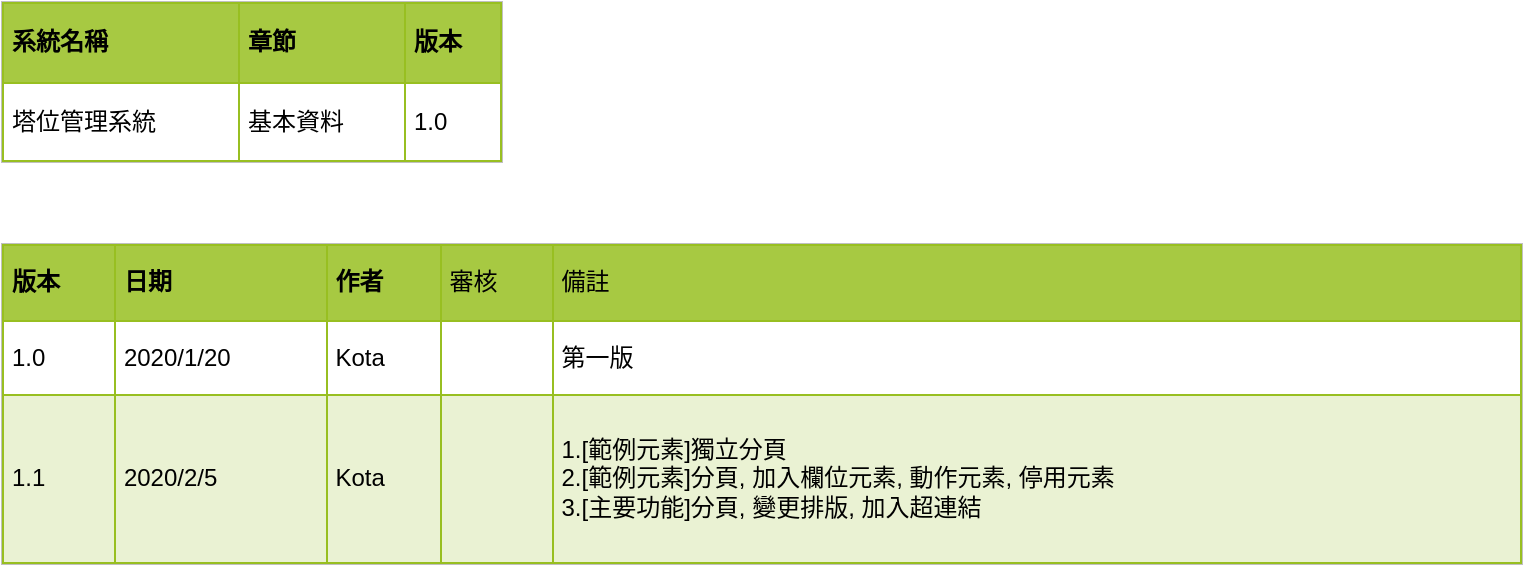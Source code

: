 <mxfile version="12.5.3" type="device" pages="3"><diagram name="封面" id="07tRhpEJU--fC06j1K1u"><mxGraphModel dx="838" dy="481" grid="1" gridSize="10" guides="1" tooltips="1" connect="1" arrows="1" fold="1" page="1" pageScale="1" pageWidth="827" pageHeight="1169" background="none" math="0" shadow="0"><root><mxCell id="0"/><mxCell id="1" parent="0"/><mxCell id="7REmJkc1bP8oBk75HpKV-7" value="&lt;table border=&quot;1&quot; width=&quot;100%&quot; cellpadding=&quot;4&quot; style=&quot;width: 100% ; height: 100% ; border-collapse: collapse&quot;&gt;&lt;tbody&gt;&lt;tr style=&quot;background-color: #a7c942 ; color: #ffffff ; border: 1px solid #98bf21&quot;&gt;&lt;th align=&quot;left&quot;&gt;&lt;font color=&quot;#000000&quot;&gt;版本&lt;/font&gt;&lt;/th&gt;&lt;th align=&quot;left&quot;&gt;&lt;font color=&quot;#000000&quot;&gt;日期&lt;/font&gt;&lt;/th&gt;&lt;th align=&quot;left&quot;&gt;&lt;font color=&quot;#000000&quot;&gt;作者&lt;/font&gt;&lt;/th&gt;&lt;td&gt;&lt;font color=&quot;#000000&quot;&gt;審核&lt;/font&gt;&lt;/td&gt;&lt;td&gt;&lt;font color=&quot;#000000&quot;&gt;備註&lt;/font&gt;&lt;/td&gt;&lt;/tr&gt;&lt;tr style=&quot;border: 1px solid #98bf21&quot;&gt;&lt;td&gt;&lt;font color=&quot;#000000&quot;&gt;1.0&lt;/font&gt;&lt;/td&gt;&lt;td&gt;&lt;font color=&quot;#000000&quot;&gt;2020/1/20&lt;/font&gt;&lt;/td&gt;&lt;td&gt;&lt;font color=&quot;#000000&quot;&gt;Kota&lt;/font&gt;&lt;/td&gt;&lt;td&gt;&lt;font color=&quot;#000000&quot;&gt;&lt;br&gt;&lt;/font&gt;&lt;/td&gt;&lt;td&gt;&lt;font color=&quot;#000000&quot;&gt;第一版&lt;/font&gt;&lt;/td&gt;&lt;/tr&gt;&lt;tr style=&quot;background-color: #eaf2d3 ; border: 1px solid #98bf21&quot;&gt;&lt;td&gt;&lt;font color=&quot;#000000&quot;&gt;1.1&lt;/font&gt;&lt;/td&gt;&lt;td&gt;&lt;font color=&quot;#000000&quot;&gt;2020/2/5&lt;/font&gt;&lt;/td&gt;&lt;td&gt;&lt;font color=&quot;#000000&quot;&gt;Kota&lt;/font&gt;&lt;/td&gt;&lt;td&gt;&lt;/td&gt;&lt;td&gt;&lt;font color=&quot;#000000&quot;&gt;1.[範例元素]獨立分頁&lt;br&gt;2.[範例元素]分頁, 加入欄位元素, 動作元素, 停用元素&lt;br&gt;3.[主要功能]分頁, 變更排版, 加入超連結&lt;/font&gt;&lt;/td&gt;&lt;/tr&gt;&lt;/tbody&gt;&lt;/table&gt;" style="text;html=1;strokeColor=#c0c0c0;fillColor=#ffffff;overflow=fill;rounded=0;" parent="1" vertex="1"><mxGeometry x="40" y="161" width="760" height="160" as="geometry"/></mxCell><mxCell id="vAOZiao95-1XWRNIwMOB-1" value="&lt;table border=&quot;1&quot; width=&quot;100%&quot; cellpadding=&quot;4&quot; style=&quot;width: 100% ; height: 100% ; border-collapse: collapse&quot;&gt;&lt;tbody&gt;&lt;tr style=&quot;background-color: #a7c942 ; color: #ffffff ; border: 1px solid #98bf21&quot;&gt;&lt;th align=&quot;left&quot;&gt;&lt;font color=&quot;#000000&quot;&gt;系統名稱&lt;/font&gt;&lt;/th&gt;&lt;th align=&quot;left&quot;&gt;&lt;font color=&quot;#000000&quot;&gt;章節&lt;/font&gt;&lt;/th&gt;&lt;td&gt;&lt;font color=&quot;#000000&quot;&gt;&lt;span style=&quot;font-weight: 700&quot;&gt;版本&lt;/span&gt;&lt;br&gt;&lt;/font&gt;&lt;/td&gt;&lt;/tr&gt;&lt;tr style=&quot;border: 1px solid #98bf21&quot;&gt;&lt;td&gt;&lt;font color=&quot;#000000&quot;&gt;塔位管理系統&lt;/font&gt;&lt;/td&gt;&lt;td&gt;基本資料&lt;/td&gt;&lt;td&gt;1.0&lt;br&gt;&lt;/td&gt;&lt;/tr&gt;&lt;/tbody&gt;&lt;/table&gt;" style="text;html=1;strokeColor=#c0c0c0;fillColor=#ffffff;overflow=fill;rounded=0;" parent="1" vertex="1"><mxGeometry x="40" y="40" width="250" height="80" as="geometry"/></mxCell></root></mxGraphModel></diagram><diagram name="範例元素" id="Z3gDdhdfbPIar86Cu8rR"><mxGraphModel dx="838" dy="481" grid="1" gridSize="10" guides="1" tooltips="1" connect="1" arrows="1" fold="1" page="1" pageScale="1" pageWidth="827" pageHeight="1169" math="0" shadow="0"><root><mxCell id="Hi6_UfkM_9MQYXsyg94Y-0"/><mxCell id="Hi6_UfkM_9MQYXsyg94Y-1" parent="Hi6_UfkM_9MQYXsyg94Y-0"/><mxCell id="lS-3qspxse0uqJFQbfMQ-0" value="停用" style="shape=umlFrame;whiteSpace=wrap;html=1;fillColor=#808080;" parent="Hi6_UfkM_9MQYXsyg94Y-1" vertex="1"><mxGeometry x="40" y="320" width="455" height="210" as="geometry"/></mxCell><mxCell id="lS-3qspxse0uqJFQbfMQ-1" value="起點&lt;br&gt;終點" style="rounded=1;whiteSpace=wrap;html=1;" parent="Hi6_UfkM_9MQYXsyg94Y-1" vertex="1"><mxGeometry x="75" y="40" width="120" height="60" as="geometry"/></mxCell><mxCell id="lS-3qspxse0uqJFQbfMQ-2" value="判斷式" style="rhombus;whiteSpace=wrap;html=1;" parent="Hi6_UfkM_9MQYXsyg94Y-1" vertex="1"><mxGeometry x="215" y="40" width="80" height="60" as="geometry"/></mxCell><mxCell id="lS-3qspxse0uqJFQbfMQ-3" value="備註" style="shape=note;whiteSpace=wrap;html=1;backgroundOutline=1;darkOpacity=0.05;size=10;" parent="Hi6_UfkM_9MQYXsyg94Y-1" vertex="1"><mxGeometry x="315" y="40" width="70" height="60" as="geometry"/></mxCell><mxCell id="lS-3qspxse0uqJFQbfMQ-4" value="文件" style="shape=document;whiteSpace=wrap;html=1;boundedLbl=1;" parent="Hi6_UfkM_9MQYXsyg94Y-1" vertex="1"><mxGeometry x="405" y="40" width="70" height="60" as="geometry"/></mxCell><mxCell id="lS-3qspxse0uqJFQbfMQ-5" value="輸入" style="html=1;strokeWidth=2;shape=manualInput;whiteSpace=wrap;rounded=1;size=26;arcSize=11;" parent="Hi6_UfkM_9MQYXsyg94Y-1" vertex="1"><mxGeometry x="75" y="120" width="100" height="60" as="geometry"/></mxCell><mxCell id="lS-3qspxse0uqJFQbfMQ-6" value="過程" style="rounded=1;whiteSpace=wrap;html=1;absoluteArcSize=1;arcSize=14;strokeWidth=2;" parent="Hi6_UfkM_9MQYXsyg94Y-1" vertex="1"><mxGeometry x="215" y="120" width="80" height="60" as="geometry"/></mxCell><mxCell id="lS-3qspxse0uqJFQbfMQ-7" value="區塊" style="shape=umlFrame;whiteSpace=wrap;html=1;" parent="Hi6_UfkM_9MQYXsyg94Y-1" vertex="1"><mxGeometry x="315" y="120" width="150" height="60" as="geometry"/></mxCell><mxCell id="lS-3qspxse0uqJFQbfMQ-8" value="&lt;font color=&quot;#000000&quot;&gt;資料表&lt;br&gt;or&lt;br&gt;欄位&lt;br&gt;&lt;/font&gt;" style="rounded=0;whiteSpace=wrap;html=1;fillColor=#f0a30a;strokeColor=#BD7000;fontColor=#ffffff;" parent="Hi6_UfkM_9MQYXsyg94Y-1" vertex="1"><mxGeometry x="495" y="40" width="80" height="60" as="geometry"/></mxCell><mxCell id="lS-3qspxse0uqJFQbfMQ-9" value="動作" style="ellipse;whiteSpace=wrap;html=1;aspect=fixed;fillColor=#1ba1e2;strokeColor=#006EAF;fontColor=#ffffff;" parent="Hi6_UfkM_9MQYXsyg94Y-1" vertex="1"><mxGeometry x="595" y="40" width="60" height="60" as="geometry"/></mxCell><mxCell id="lS-3qspxse0uqJFQbfMQ-10" value="起點&lt;br&gt;終點" style="rounded=1;whiteSpace=wrap;html=1;fillColor=#808080;" parent="Hi6_UfkM_9MQYXsyg94Y-1" vertex="1"><mxGeometry x="75" y="360" width="120" height="60" as="geometry"/></mxCell><mxCell id="lS-3qspxse0uqJFQbfMQ-11" value="判斷式" style="rhombus;whiteSpace=wrap;html=1;fillColor=#808080;" parent="Hi6_UfkM_9MQYXsyg94Y-1" vertex="1"><mxGeometry x="215" y="360" width="80" height="60" as="geometry"/></mxCell><mxCell id="lS-3qspxse0uqJFQbfMQ-12" value="備註" style="shape=note;whiteSpace=wrap;html=1;backgroundOutline=1;darkOpacity=0.05;size=10;fillColor=#808080;" parent="Hi6_UfkM_9MQYXsyg94Y-1" vertex="1"><mxGeometry x="315" y="360" width="70" height="60" as="geometry"/></mxCell><mxCell id="lS-3qspxse0uqJFQbfMQ-13" value="文件" style="shape=document;whiteSpace=wrap;html=1;boundedLbl=1;fillColor=#808080;" parent="Hi6_UfkM_9MQYXsyg94Y-1" vertex="1"><mxGeometry x="405" y="360" width="70" height="60" as="geometry"/></mxCell><mxCell id="lS-3qspxse0uqJFQbfMQ-14" value="輸入" style="html=1;strokeWidth=2;shape=manualInput;whiteSpace=wrap;rounded=1;size=26;arcSize=11;fillColor=#808080;" parent="Hi6_UfkM_9MQYXsyg94Y-1" vertex="1"><mxGeometry x="75" y="440" width="100" height="60" as="geometry"/></mxCell><mxCell id="lS-3qspxse0uqJFQbfMQ-15" value="過程" style="rounded=1;whiteSpace=wrap;html=1;absoluteArcSize=1;arcSize=14;strokeWidth=2;fillColor=#808080;" parent="Hi6_UfkM_9MQYXsyg94Y-1" vertex="1"><mxGeometry x="215" y="440" width="80" height="60" as="geometry"/></mxCell><mxCell id="lS-3qspxse0uqJFQbfMQ-16" value="區塊" style="shape=umlFrame;whiteSpace=wrap;html=1;fillColor=#808080;" parent="Hi6_UfkM_9MQYXsyg94Y-1" vertex="1"><mxGeometry x="315" y="440" width="150" height="60" as="geometry"/></mxCell></root></mxGraphModel></diagram><diagram name="主要功能" id="LKgsBuwUw33PU_lZECOL"><mxGraphModel dx="11" dy="481" grid="1" gridSize="10" guides="1" tooltips="1" connect="1" arrows="1" fold="1" page="1" pageScale="1" pageWidth="827" pageHeight="1169" math="0" shadow="0"><root><mxCell id="roYy5jhRr3Mo6j66b1OK-0"/><mxCell id="roYy5jhRr3Mo6j66b1OK-1" parent="roYy5jhRr3Mo6j66b1OK-0"/><mxCell id="OoKenXCj8jXo6xULT-Gg-5" value="信用卡相關功能" style="shape=umlFrame;whiteSpace=wrap;html=1;" parent="roYy5jhRr3Mo6j66b1OK-1" vertex="1"><mxGeometry x="880" y="310" width="670" height="120" as="geometry"/></mxCell><mxCell id="OoKenXCj8jXo6xULT-Gg-0" value="基本資料設定" style="shape=umlFrame;whiteSpace=wrap;html=1;" parent="roYy5jhRr3Mo6j66b1OK-1" vertex="1"><mxGeometry x="880" y="30" width="670" height="120" as="geometry"/></mxCell><mxCell id="OoKenXCj8jXo6xULT-Gg-3" value="業務員相關功能" style="shape=umlFrame;whiteSpace=wrap;html=1;" parent="roYy5jhRr3Mo6j66b1OK-1" vertex="1"><mxGeometry x="880" y="170" width="670" height="120" as="geometry"/></mxCell><UserObject label="產品代號設定&lt;br&gt;(JW103)" id="JnH7VjGhxhCZEleNnomT-0"><mxCell style="rounded=1;whiteSpace=wrap;html=1;" parent="roYy5jhRr3Mo6j66b1OK-1" vertex="1"><mxGeometry x="1160" y="70" width="120" height="60" as="geometry"/></mxCell></UserObject><UserObject label="國別代號設定&lt;br&gt;(JW104)" id="JnH7VjGhxhCZEleNnomT-1"><mxCell style="rounded=1;whiteSpace=wrap;html=1;" parent="roYy5jhRr3Mo6j66b1OK-1" vertex="1"><mxGeometry x="1290" y="70" width="120" height="60" as="geometry"/></mxCell></UserObject><UserObject label="契約類別代號設定&lt;br&gt;(JW116)" id="JnH7VjGhxhCZEleNnomT-8"><mxCell style="rounded=1;whiteSpace=wrap;html=1;" parent="roYy5jhRr3Mo6j66b1OK-1" vertex="1"><mxGeometry x="1420" y="70" width="120" height="60" as="geometry"/></mxCell></UserObject><mxCell id="JnH7VjGhxhCZEleNnomT-11" value="業務員建檔&lt;br&gt;(JW109)" style="rounded=1;whiteSpace=wrap;html=1;" parent="roYy5jhRr3Mo6j66b1OK-1" vertex="1"><mxGeometry x="900" y="210" width="120" height="60" as="geometry"/></mxCell><mxCell id="JnH7VjGhxhCZEleNnomT-25" value="信用卡基本資料登錄&lt;br&gt;(JW117)" style="rounded=1;whiteSpace=wrap;html=1;" parent="roYy5jhRr3Mo6j66b1OK-1" vertex="1"><mxGeometry x="900" y="350" width="120" height="60" as="geometry"/></mxCell><UserObject label="密碼權限設定&lt;br&gt;(JW101)" id="OoKenXCj8jXo6xULT-Gg-1"><mxCell style="rounded=1;whiteSpace=wrap;html=1;" parent="roYy5jhRr3Mo6j66b1OK-1" vertex="1"><mxGeometry x="900" y="70" width="120" height="60" as="geometry"/></mxCell></UserObject><UserObject label="銀行代號設定&lt;br&gt;(JW102)" id="OoKenXCj8jXo6xULT-Gg-2"><mxCell style="rounded=1;whiteSpace=wrap;html=1;" parent="roYy5jhRr3Mo6j66b1OK-1" vertex="1"><mxGeometry x="1030" y="70" width="120" height="60" as="geometry"/></mxCell></UserObject><mxCell id="OoKenXCj8jXo6xULT-Gg-4" value="業務員明細表&lt;br&gt;(JW413)" style="rounded=1;whiteSpace=wrap;html=1;" parent="roYy5jhRr3Mo6j66b1OK-1" vertex="1"><mxGeometry x="1030" y="210" width="120" height="60" as="geometry"/></mxCell><mxCell id="OoKenXCj8jXo6xULT-Gg-6" value="轉入轉出功能" style="shape=umlFrame;whiteSpace=wrap;html=1;" parent="roYy5jhRr3Mo6j66b1OK-1" vertex="1"><mxGeometry x="880" y="450" width="670" height="120" as="geometry"/></mxCell><mxCell id="OoKenXCj8jXo6xULT-Gg-7" value="郵局代收資料匯入&lt;br&gt;(JW213)" style="rounded=1;whiteSpace=wrap;html=1;" parent="roYy5jhRr3Mo6j66b1OK-1" vertex="1"><mxGeometry x="900" y="490" width="120" height="60" as="geometry"/></mxCell><mxCell id="OoKenXCj8jXo6xULT-Gg-8" value="郵局代收資料匯出&lt;br&gt;(JW211)" style="rounded=1;whiteSpace=wrap;html=1;" parent="roYy5jhRr3Mo6j66b1OK-1" vertex="1"><mxGeometry x="1030" y="490" width="120" height="60" as="geometry"/></mxCell><mxCell id="OoKenXCj8jXo6xULT-Gg-9" value="銷售相關功能" style="shape=umlFrame;whiteSpace=wrap;html=1;" parent="roYy5jhRr3Mo6j66b1OK-1" vertex="1"><mxGeometry x="880" y="590" width="670" height="120" as="geometry"/></mxCell><mxCell id="OoKenXCj8jXo6xULT-Gg-10" value="銷退明細表&lt;br&gt;(JW441)" style="rounded=1;whiteSpace=wrap;html=1;" parent="roYy5jhRr3Mo6j66b1OK-1" vertex="1"><mxGeometry x="900" y="630" width="120" height="60" as="geometry"/></mxCell><mxCell id="OoKenXCj8jXo6xULT-Gg-11" value="銷貨退回證明單&lt;br&gt;(JW443)" style="rounded=1;whiteSpace=wrap;html=1;" parent="roYy5jhRr3Mo6j66b1OK-1" vertex="1"><mxGeometry x="1030" y="630" width="120" height="60" as="geometry"/></mxCell><mxCell id="OoKenXCj8jXo6xULT-Gg-12" value="產品銷售統計表&lt;br&gt;(JW444)" style="rounded=1;whiteSpace=wrap;html=1;" parent="roYy5jhRr3Mo6j66b1OK-1" vertex="1"><mxGeometry x="1160" y="630" width="120" height="60" as="geometry"/></mxCell><mxCell id="OoKenXCj8jXo6xULT-Gg-13" value="成交案件明細表&lt;br&gt;(JW450)" style="rounded=1;whiteSpace=wrap;html=1;" parent="roYy5jhRr3Mo6j66b1OK-1" vertex="1"><mxGeometry x="1290" y="630" width="120" height="60" as="geometry"/></mxCell><mxCell id="OoKenXCj8jXo6xULT-Gg-14" value="每月庫存異動統計表&lt;br&gt;(JW451)" style="rounded=1;whiteSpace=wrap;html=1;" parent="roYy5jhRr3Mo6j66b1OK-1" vertex="1"><mxGeometry x="1420" y="630" width="120" height="60" as="geometry"/></mxCell><mxCell id="OoKenXCj8jXo6xULT-Gg-15" value="選位作業功能相關" style="shape=umlFrame;whiteSpace=wrap;html=1;" parent="roYy5jhRr3Mo6j66b1OK-1" vertex="1"><mxGeometry x="880" y="730" width="670" height="190" as="geometry"/></mxCell><mxCell id="OoKenXCj8jXo6xULT-Gg-16" value="區域代號設定&lt;br&gt;(JW106)" style="rounded=1;whiteSpace=wrap;html=1;" parent="roYy5jhRr3Mo6j66b1OK-1" vertex="1"><mxGeometry x="1160" y="770" width="120" height="60" as="geometry"/></mxCell><mxCell id="OoKenXCj8jXo6xULT-Gg-17" value="棟別代號設定&lt;br&gt;(JW114)" style="rounded=1;whiteSpace=wrap;html=1;" parent="roYy5jhRr3Mo6j66b1OK-1" vertex="1"><mxGeometry x="900" y="770" width="120" height="60" as="geometry"/></mxCell><mxCell id="OoKenXCj8jXo6xULT-Gg-18" value="樓層代號設定&lt;br&gt;(JW105)" style="rounded=1;whiteSpace=wrap;html=1;" parent="roYy5jhRr3Mo6j66b1OK-1" vertex="1"><mxGeometry x="1030" y="770" width="120" height="60" as="geometry"/></mxCell><mxCell id="OoKenXCj8jXo6xULT-Gg-19" value="樓層區域單位建檔&lt;br&gt;(JW108)" style="rounded=1;whiteSpace=wrap;html=1;" parent="roYy5jhRr3Mo6j66b1OK-1" vertex="1"><mxGeometry x="1290" y="770" width="120" height="60" as="geometry"/></mxCell><mxCell id="OoKenXCj8jXo6xULT-Gg-20" value="選位作業&lt;br&gt;(JW206)" style="rounded=1;whiteSpace=wrap;html=1;" parent="roYy5jhRr3Mo6j66b1OK-1" vertex="1"><mxGeometry x="1420" y="770" width="120" height="60" as="geometry"/></mxCell><mxCell id="OoKenXCj8jXo6xULT-Gg-21" value="鎖位作業&lt;br&gt;(JW214)" style="rounded=1;whiteSpace=wrap;html=1;" parent="roYy5jhRr3Mo6j66b1OK-1" vertex="1"><mxGeometry x="900" y="840" width="120" height="60" as="geometry"/></mxCell><mxCell id="OoKenXCj8jXo6xULT-Gg-22" value="樓層單位查詢&lt;br&gt;(JW302)" style="rounded=1;whiteSpace=wrap;html=1;" parent="roYy5jhRr3Mo6j66b1OK-1" vertex="1"><mxGeometry x="1160" y="840" width="120" height="60" as="geometry"/></mxCell><mxCell id="OoKenXCj8jXo6xULT-Gg-23" value="塔位樓層圖查詢(JW301)" style="rounded=1;whiteSpace=wrap;html=1;" parent="roYy5jhRr3Mo6j66b1OK-1" vertex="1"><mxGeometry x="1030" y="840" width="120" height="60" as="geometry"/></mxCell><mxCell id="OoKenXCj8jXo6xULT-Gg-24" value="選位作業功能相關" style="shape=umlFrame;whiteSpace=wrap;html=1;" parent="roYy5jhRr3Mo6j66b1OK-1" vertex="1"><mxGeometry x="880" y="940" width="670" height="190" as="geometry"/></mxCell><mxCell id="OoKenXCj8jXo6xULT-Gg-25" value="權狀合併作業&lt;br&gt;(JW121)" style="rounded=1;whiteSpace=wrap;html=1;" parent="roYy5jhRr3Mo6j66b1OK-1" vertex="1"><mxGeometry x="1160" y="980" width="120" height="60" as="geometry"/></mxCell><mxCell id="OoKenXCj8jXo6xULT-Gg-26" value="權狀明細表&lt;br&gt;(JW419)" style="rounded=1;whiteSpace=wrap;html=1;" parent="roYy5jhRr3Mo6j66b1OK-1" vertex="1"><mxGeometry x="900" y="980" width="120" height="60" as="geometry"/></mxCell><mxCell id="OoKenXCj8jXo6xULT-Gg-27" value="權狀異動作業&lt;br&gt;(JW112)" style="rounded=1;whiteSpace=wrap;html=1;" parent="roYy5jhRr3Mo6j66b1OK-1" vertex="1"><mxGeometry x="1030" y="980" width="120" height="60" as="geometry"/></mxCell><mxCell id="OoKenXCj8jXo6xULT-Gg-28" value="永久使用權狀列印&lt;br&gt;(JW402)" style="rounded=1;whiteSpace=wrap;html=1;" parent="roYy5jhRr3Mo6j66b1OK-1" vertex="1"><mxGeometry x="1290" y="980" width="120" height="60" as="geometry"/></mxCell><mxCell id="OoKenXCj8jXo6xULT-Gg-29" value="永久使用權狀換發憑證列印&lt;br&gt;(JW426)" style="rounded=1;whiteSpace=wrap;html=1;" parent="roYy5jhRr3Mo6j66b1OK-1" vertex="1"><mxGeometry x="1420" y="980" width="120" height="60" as="geometry"/></mxCell><mxCell id="OoKenXCj8jXo6xULT-Gg-30" value="捐贈區資料登錄&lt;br&gt;(JW203)" style="rounded=1;whiteSpace=wrap;html=1;" parent="roYy5jhRr3Mo6j66b1OK-1" vertex="1"><mxGeometry x="900" y="1050" width="120" height="60" as="geometry"/></mxCell><mxCell id="OoKenXCj8jXo6xULT-Gg-31" value="發票相關功能" style="shape=umlFrame;whiteSpace=wrap;html=1;" parent="roYy5jhRr3Mo6j66b1OK-1" vertex="1"><mxGeometry x="880" y="1150" width="670" height="120" as="geometry"/></mxCell><mxCell id="OoKenXCj8jXo6xULT-Gg-32" value="發票開立作業-非契約件&lt;br&gt;(JW209)" style="rounded=1;whiteSpace=wrap;html=1;" parent="roYy5jhRr3Mo6j66b1OK-1" vertex="1"><mxGeometry x="1160" y="1190" width="120" height="60" as="geometry"/></mxCell><mxCell id="OoKenXCj8jXo6xULT-Gg-33" value="發票建檔&lt;br&gt;(JW107)" style="rounded=1;whiteSpace=wrap;html=1;" parent="roYy5jhRr3Mo6j66b1OK-1" vertex="1"><mxGeometry x="900" y="1190" width="120" height="60" as="geometry"/></mxCell><mxCell id="OoKenXCj8jXo6xULT-Gg-34" value="發票開立作業&lt;br&gt;(JW204)" style="rounded=1;whiteSpace=wrap;html=1;" parent="roYy5jhRr3Mo6j66b1OK-1" vertex="1"><mxGeometry x="1030" y="1190" width="120" height="60" as="geometry"/></mxCell><mxCell id="OoKenXCj8jXo6xULT-Gg-35" value="電子發票列印&lt;br&gt;(JW437)" style="rounded=1;whiteSpace=wrap;html=1;" parent="roYy5jhRr3Mo6j66b1OK-1" vertex="1"><mxGeometry x="1290" y="1190" width="120" height="60" as="geometry"/></mxCell><mxCell id="OoKenXCj8jXo6xULT-Gg-36" value="銷退明細表&lt;br&gt;(JW441)" style="rounded=1;whiteSpace=wrap;html=1;" parent="roYy5jhRr3Mo6j66b1OK-1" vertex="1"><mxGeometry x="1420" y="1190" width="120" height="60" as="geometry"/></mxCell><mxCell id="OoKenXCj8jXo6xULT-Gg-37" value="客戶功能相關" style="shape=umlFrame;whiteSpace=wrap;html=1;" parent="roYy5jhRr3Mo6j66b1OK-1" vertex="1"><mxGeometry x="880" y="1290" width="670" height="250" as="geometry"/></mxCell><UserObject label="尊貴卡資料建檔&lt;br&gt;(JW118)" id="4u-fOOpKgK6yYI9ionXr-0"><mxCell style="rounded=1;whiteSpace=wrap;html=1;" parent="roYy5jhRr3Mo6j66b1OK-1" vertex="1"><mxGeometry x="1160" y="1330" width="120" height="60" as="geometry"/></mxCell></UserObject><UserObject label="客戶建檔&lt;br&gt;(JW111)" id="4u-fOOpKgK6yYI9ionXr-1"><mxCell style="rounded=1;whiteSpace=wrap;html=1;" parent="roYy5jhRr3Mo6j66b1OK-1" vertex="1"><mxGeometry x="900" y="1330" width="120" height="60" as="geometry"/></mxCell></UserObject><UserObject label="預購客戶資料登錄" id="4u-fOOpKgK6yYI9ionXr-2"><mxCell style="rounded=1;whiteSpace=wrap;html=1;" parent="roYy5jhRr3Mo6j66b1OK-1" vertex="1"><mxGeometry x="1030" y="1330" width="120" height="60" as="geometry"/></mxCell></UserObject><mxCell id="4u-fOOpKgK6yYI9ionXr-3" value="贈蓮專案客戶資料建檔&lt;br&gt;(JW122)" style="rounded=1;whiteSpace=wrap;html=1;" parent="roYy5jhRr3Mo6j66b1OK-1" vertex="1"><mxGeometry x="1290" y="1330" width="120" height="60" as="geometry"/></mxCell><mxCell id="4u-fOOpKgK6yYI9ionXr-4" value="客戶明細表&lt;br&gt;(JW416)" style="rounded=1;whiteSpace=wrap;html=1;" parent="roYy5jhRr3Mo6j66b1OK-1" vertex="1"><mxGeometry x="1420" y="1330" width="120" height="60" as="geometry"/></mxCell><mxCell id="4u-fOOpKgK6yYI9ionXr-5" value="客戶選位異動資料表&lt;br&gt;(JW442)" style="rounded=1;whiteSpace=wrap;html=1;" parent="roYy5jhRr3Mo6j66b1OK-1" vertex="1"><mxGeometry x="1160" y="1400" width="120" height="60" as="geometry"/></mxCell><mxCell id="4u-fOOpKgK6yYI9ionXr-6" value="客戶資料列印&lt;br&gt;(JW403)" style="rounded=1;whiteSpace=wrap;html=1;" parent="roYy5jhRr3Mo6j66b1OK-1" vertex="1"><mxGeometry x="900" y="1400" width="120" height="60" as="geometry"/></mxCell><mxCell id="4u-fOOpKgK6yYI9ionXr-7" value="客戶選位資料表&lt;br&gt;(JW421)" style="rounded=1;whiteSpace=wrap;html=1;" parent="roYy5jhRr3Mo6j66b1OK-1" vertex="1"><mxGeometry x="1030" y="1400" width="120" height="60" as="geometry"/></mxCell><mxCell id="4u-fOOpKgK6yYI9ionXr-8" value="客戶資料權狀列印&lt;br&gt;(JW404)" style="rounded=1;whiteSpace=wrap;html=1;" parent="roYy5jhRr3Mo6j66b1OK-1" vertex="1"><mxGeometry x="1290" y="1400" width="120" height="60" as="geometry"/></mxCell><mxCell id="4u-fOOpKgK6yYI9ionXr-9" value="客戶郵寄發票地址列印&lt;br&gt;(JW448)" style="rounded=1;whiteSpace=wrap;html=1;" parent="roYy5jhRr3Mo6j66b1OK-1" vertex="1"><mxGeometry x="1420" y="1400" width="120" height="60" as="geometry"/></mxCell><mxCell id="4u-fOOpKgK6yYI9ionXr-10" value="客戶異動資料表&lt;br&gt;(JW453)" style="rounded=1;whiteSpace=wrap;html=1;" parent="roYy5jhRr3Mo6j66b1OK-1" vertex="1"><mxGeometry x="1160" y="1470" width="120" height="60" as="geometry"/></mxCell><mxCell id="4u-fOOpKgK6yYI9ionXr-11" value="客戶尊貴卡郵寄地址列印&lt;br&gt;(JW449)" style="rounded=1;whiteSpace=wrap;html=1;" parent="roYy5jhRr3Mo6j66b1OK-1" vertex="1"><mxGeometry x="900" y="1470" width="120" height="60" as="geometry"/></mxCell><mxCell id="4u-fOOpKgK6yYI9ionXr-12" value="未點交客戶資料明細表&lt;br&gt;(JW425)" style="rounded=1;whiteSpace=wrap;html=1;" parent="roYy5jhRr3Mo6j66b1OK-1" vertex="1"><mxGeometry x="1030" y="1470" width="120" height="60" as="geometry"/></mxCell><mxCell id="4u-fOOpKgK6yYI9ionXr-13" value="臨時性報表-客戶郵寄地址列印&lt;br&gt;(JW452)" style="rounded=1;whiteSpace=wrap;html=1;" parent="roYy5jhRr3Mo6j66b1OK-1" vertex="1"><mxGeometry x="1290" y="1470" width="120" height="60" as="geometry"/></mxCell><mxCell id="4u-fOOpKgK6yYI9ionXr-17" value="經銷商相關功能" style="shape=umlFrame;whiteSpace=wrap;html=1;" parent="roYy5jhRr3Mo6j66b1OK-1" vertex="1"><mxGeometry x="880" y="1560" width="670" height="120" as="geometry"/></mxCell><mxCell id="4u-fOOpKgK6yYI9ionXr-18" value="經銷商合約資料轉入&lt;br&gt;(JW205)" style="rounded=1;whiteSpace=wrap;html=1;" parent="roYy5jhRr3Mo6j66b1OK-1" vertex="1"><mxGeometry x="1160" y="1610" width="120" height="60" as="geometry"/></mxCell><mxCell id="4u-fOOpKgK6yYI9ionXr-19" value="經銷商建檔&lt;br&gt;(JW110)" style="rounded=1;whiteSpace=wrap;html=1;" parent="roYy5jhRr3Mo6j66b1OK-1" vertex="1"><mxGeometry x="900" y="1610" width="120" height="60" as="geometry"/></mxCell><mxCell id="4u-fOOpKgK6yYI9ionXr-20" value="經銷商專案登錄&lt;br&gt;(JW201)" style="rounded=1;whiteSpace=wrap;html=1;" parent="roYy5jhRr3Mo6j66b1OK-1" vertex="1"><mxGeometry x="1030" y="1610" width="120" height="60" as="geometry"/></mxCell><mxCell id="4u-fOOpKgK6yYI9ionXr-21" value="收款匯款相關功能" style="shape=umlFrame;whiteSpace=wrap;html=1;" parent="roYy5jhRr3Mo6j66b1OK-1" vertex="1"><mxGeometry x="880" y="1700" width="670" height="200" as="geometry"/></mxCell><mxCell id="4u-fOOpKgK6yYI9ionXr-22" value="收款單-非契約件&lt;br&gt;(JW434)" style="rounded=1;whiteSpace=wrap;html=1;" parent="roYy5jhRr3Mo6j66b1OK-1" vertex="1"><mxGeometry x="1160" y="1750" width="120" height="60" as="geometry"/></mxCell><mxCell id="4u-fOOpKgK6yYI9ionXr-23" value="收款性質代號設定&lt;br&gt;(JW115)" style="rounded=1;whiteSpace=wrap;html=1;" parent="roYy5jhRr3Mo6j66b1OK-1" vertex="1"><mxGeometry x="900" y="1750" width="120" height="60" as="geometry"/></mxCell><mxCell id="4u-fOOpKgK6yYI9ionXr-24" value="收款單&lt;br&gt;(JW405)" style="rounded=1;whiteSpace=wrap;html=1;" parent="roYy5jhRr3Mo6j66b1OK-1" vertex="1"><mxGeometry x="1030" y="1750" width="120" height="60" as="geometry"/></mxCell><mxCell id="4u-fOOpKgK6yYI9ionXr-25" value="分期資料明細表-業務部&lt;br&gt;(JW432)" style="rounded=1;whiteSpace=wrap;html=1;" parent="roYy5jhRr3Mo6j66b1OK-1" vertex="1"><mxGeometry x="1290" y="1750" width="120" height="60" as="geometry"/></mxCell><mxCell id="4u-fOOpKgK6yYI9ionXr-26" value="分期繳款資料明細表&lt;br&gt;(JW433)" style="rounded=1;whiteSpace=wrap;html=1;" parent="roYy5jhRr3Mo6j66b1OK-1" vertex="1"><mxGeometry x="1420" y="1750" width="120" height="60" as="geometry"/></mxCell><mxCell id="4u-fOOpKgK6yYI9ionXr-27" value="匯款劃撥單列印&lt;br&gt;(JW436)" style="rounded=1;whiteSpace=wrap;html=1;" parent="roYy5jhRr3Mo6j66b1OK-1" vertex="1"><mxGeometry x="900" y="1820" width="120" height="60" as="geometry"/></mxCell><mxCell id="4u-fOOpKgK6yYI9ionXr-28" value="違約金預估明細表&lt;br&gt;(JW440)" style="rounded=1;whiteSpace=wrap;html=1;" parent="roYy5jhRr3Mo6j66b1OK-1" vertex="1"><mxGeometry x="1030" y="1820" width="120" height="60" as="geometry"/></mxCell></root></mxGraphModel></diagram></mxfile>